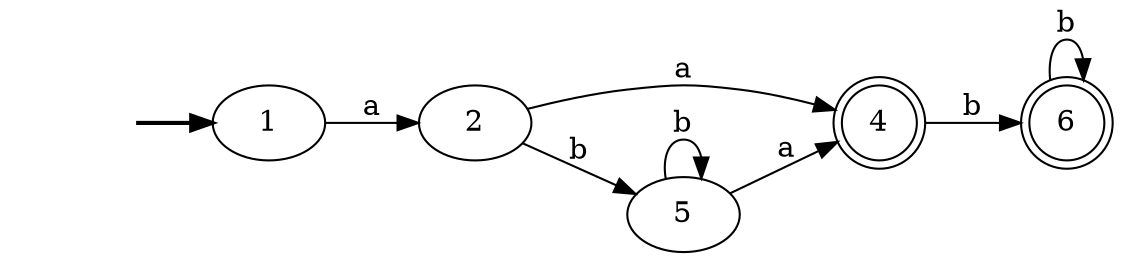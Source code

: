 digraph "AFNtoAFD#1PreLabB" {
	graph [rankdir=LR]
	fake [style=invisible]
	fake -> 1 [style=bold]
	1 [root=true]
	2
	1 -> 2 [label=a]
	2
	4 [shape=doublecircle]
	2 -> 4 [label=a]
	5
	2 -> 5 [label=b]
	4 [shape=doublecircle]
	6 [shape=doublecircle]
	4 -> 6 [label=b]
	5
	5 -> 4 [label=a]
	5 -> 5 [label=b]
	6 [shape=doublecircle]
	6 -> 6 [label=b]
}
